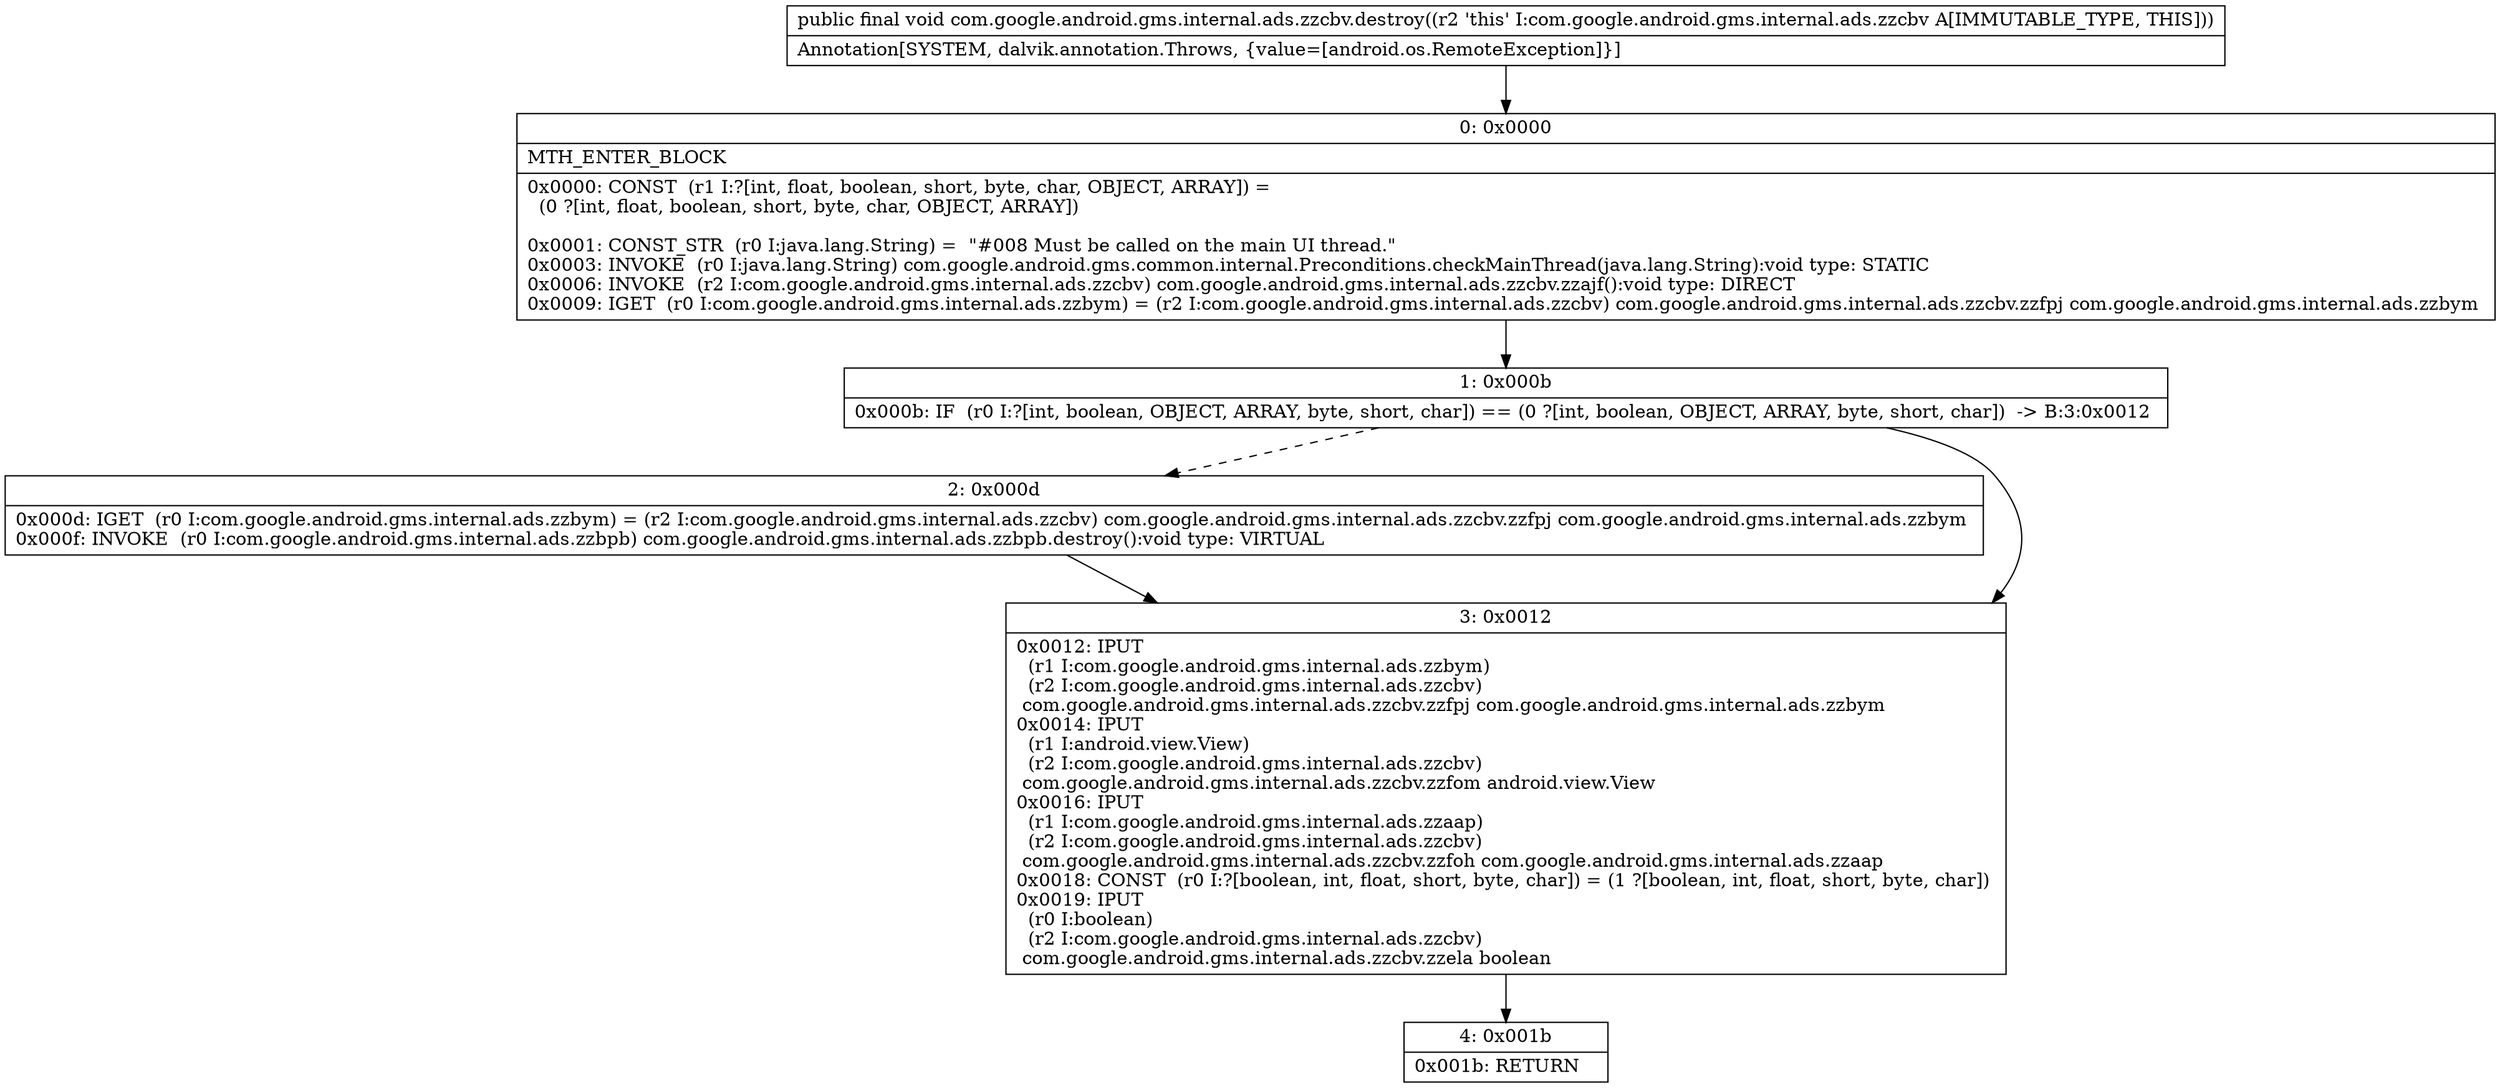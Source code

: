 digraph "CFG forcom.google.android.gms.internal.ads.zzcbv.destroy()V" {
Node_0 [shape=record,label="{0\:\ 0x0000|MTH_ENTER_BLOCK\l|0x0000: CONST  (r1 I:?[int, float, boolean, short, byte, char, OBJECT, ARRAY]) = \l  (0 ?[int, float, boolean, short, byte, char, OBJECT, ARRAY])\l \l0x0001: CONST_STR  (r0 I:java.lang.String) =  \"#008 Must be called on the main UI thread.\" \l0x0003: INVOKE  (r0 I:java.lang.String) com.google.android.gms.common.internal.Preconditions.checkMainThread(java.lang.String):void type: STATIC \l0x0006: INVOKE  (r2 I:com.google.android.gms.internal.ads.zzcbv) com.google.android.gms.internal.ads.zzcbv.zzajf():void type: DIRECT \l0x0009: IGET  (r0 I:com.google.android.gms.internal.ads.zzbym) = (r2 I:com.google.android.gms.internal.ads.zzcbv) com.google.android.gms.internal.ads.zzcbv.zzfpj com.google.android.gms.internal.ads.zzbym \l}"];
Node_1 [shape=record,label="{1\:\ 0x000b|0x000b: IF  (r0 I:?[int, boolean, OBJECT, ARRAY, byte, short, char]) == (0 ?[int, boolean, OBJECT, ARRAY, byte, short, char])  \-\> B:3:0x0012 \l}"];
Node_2 [shape=record,label="{2\:\ 0x000d|0x000d: IGET  (r0 I:com.google.android.gms.internal.ads.zzbym) = (r2 I:com.google.android.gms.internal.ads.zzcbv) com.google.android.gms.internal.ads.zzcbv.zzfpj com.google.android.gms.internal.ads.zzbym \l0x000f: INVOKE  (r0 I:com.google.android.gms.internal.ads.zzbpb) com.google.android.gms.internal.ads.zzbpb.destroy():void type: VIRTUAL \l}"];
Node_3 [shape=record,label="{3\:\ 0x0012|0x0012: IPUT  \l  (r1 I:com.google.android.gms.internal.ads.zzbym)\l  (r2 I:com.google.android.gms.internal.ads.zzcbv)\l com.google.android.gms.internal.ads.zzcbv.zzfpj com.google.android.gms.internal.ads.zzbym \l0x0014: IPUT  \l  (r1 I:android.view.View)\l  (r2 I:com.google.android.gms.internal.ads.zzcbv)\l com.google.android.gms.internal.ads.zzcbv.zzfom android.view.View \l0x0016: IPUT  \l  (r1 I:com.google.android.gms.internal.ads.zzaap)\l  (r2 I:com.google.android.gms.internal.ads.zzcbv)\l com.google.android.gms.internal.ads.zzcbv.zzfoh com.google.android.gms.internal.ads.zzaap \l0x0018: CONST  (r0 I:?[boolean, int, float, short, byte, char]) = (1 ?[boolean, int, float, short, byte, char]) \l0x0019: IPUT  \l  (r0 I:boolean)\l  (r2 I:com.google.android.gms.internal.ads.zzcbv)\l com.google.android.gms.internal.ads.zzcbv.zzela boolean \l}"];
Node_4 [shape=record,label="{4\:\ 0x001b|0x001b: RETURN   \l}"];
MethodNode[shape=record,label="{public final void com.google.android.gms.internal.ads.zzcbv.destroy((r2 'this' I:com.google.android.gms.internal.ads.zzcbv A[IMMUTABLE_TYPE, THIS]))  | Annotation[SYSTEM, dalvik.annotation.Throws, \{value=[android.os.RemoteException]\}]\l}"];
MethodNode -> Node_0;
Node_0 -> Node_1;
Node_1 -> Node_2[style=dashed];
Node_1 -> Node_3;
Node_2 -> Node_3;
Node_3 -> Node_4;
}

